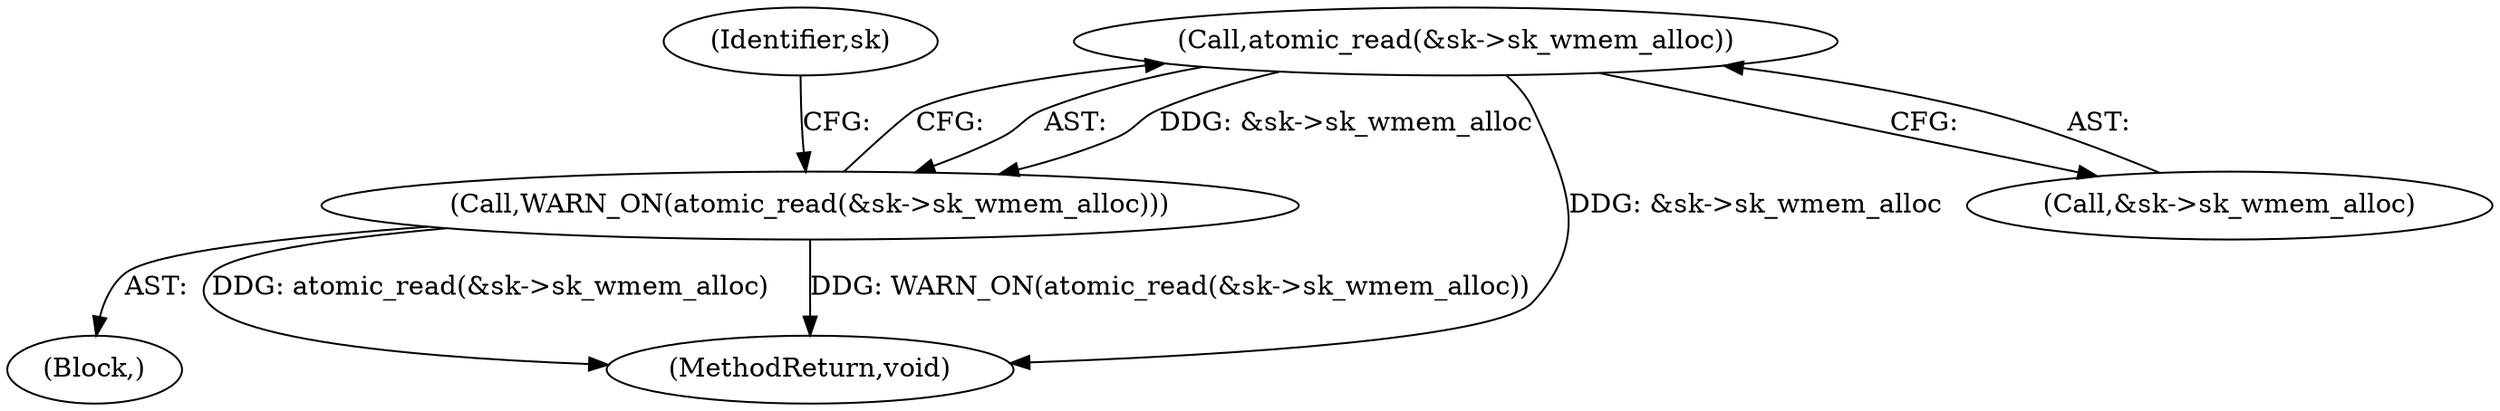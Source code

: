 digraph "0_linux_f6d8bd051c391c1c0458a30b2a7abcd939329259_4@API" {
"1000157" [label="(Call,atomic_read(&sk->sk_wmem_alloc))"];
"1000156" [label="(Call,WARN_ON(atomic_read(&sk->sk_wmem_alloc)))"];
"1000158" [label="(Call,&sk->sk_wmem_alloc)"];
"1000102" [label="(Block,)"];
"1000157" [label="(Call,atomic_read(&sk->sk_wmem_alloc))"];
"1000184" [label="(MethodReturn,void)"];
"1000156" [label="(Call,WARN_ON(atomic_read(&sk->sk_wmem_alloc)))"];
"1000164" [label="(Identifier,sk)"];
"1000157" -> "1000156"  [label="AST: "];
"1000157" -> "1000158"  [label="CFG: "];
"1000158" -> "1000157"  [label="AST: "];
"1000156" -> "1000157"  [label="CFG: "];
"1000157" -> "1000184"  [label="DDG: &sk->sk_wmem_alloc"];
"1000157" -> "1000156"  [label="DDG: &sk->sk_wmem_alloc"];
"1000156" -> "1000102"  [label="AST: "];
"1000164" -> "1000156"  [label="CFG: "];
"1000156" -> "1000184"  [label="DDG: atomic_read(&sk->sk_wmem_alloc)"];
"1000156" -> "1000184"  [label="DDG: WARN_ON(atomic_read(&sk->sk_wmem_alloc))"];
}
